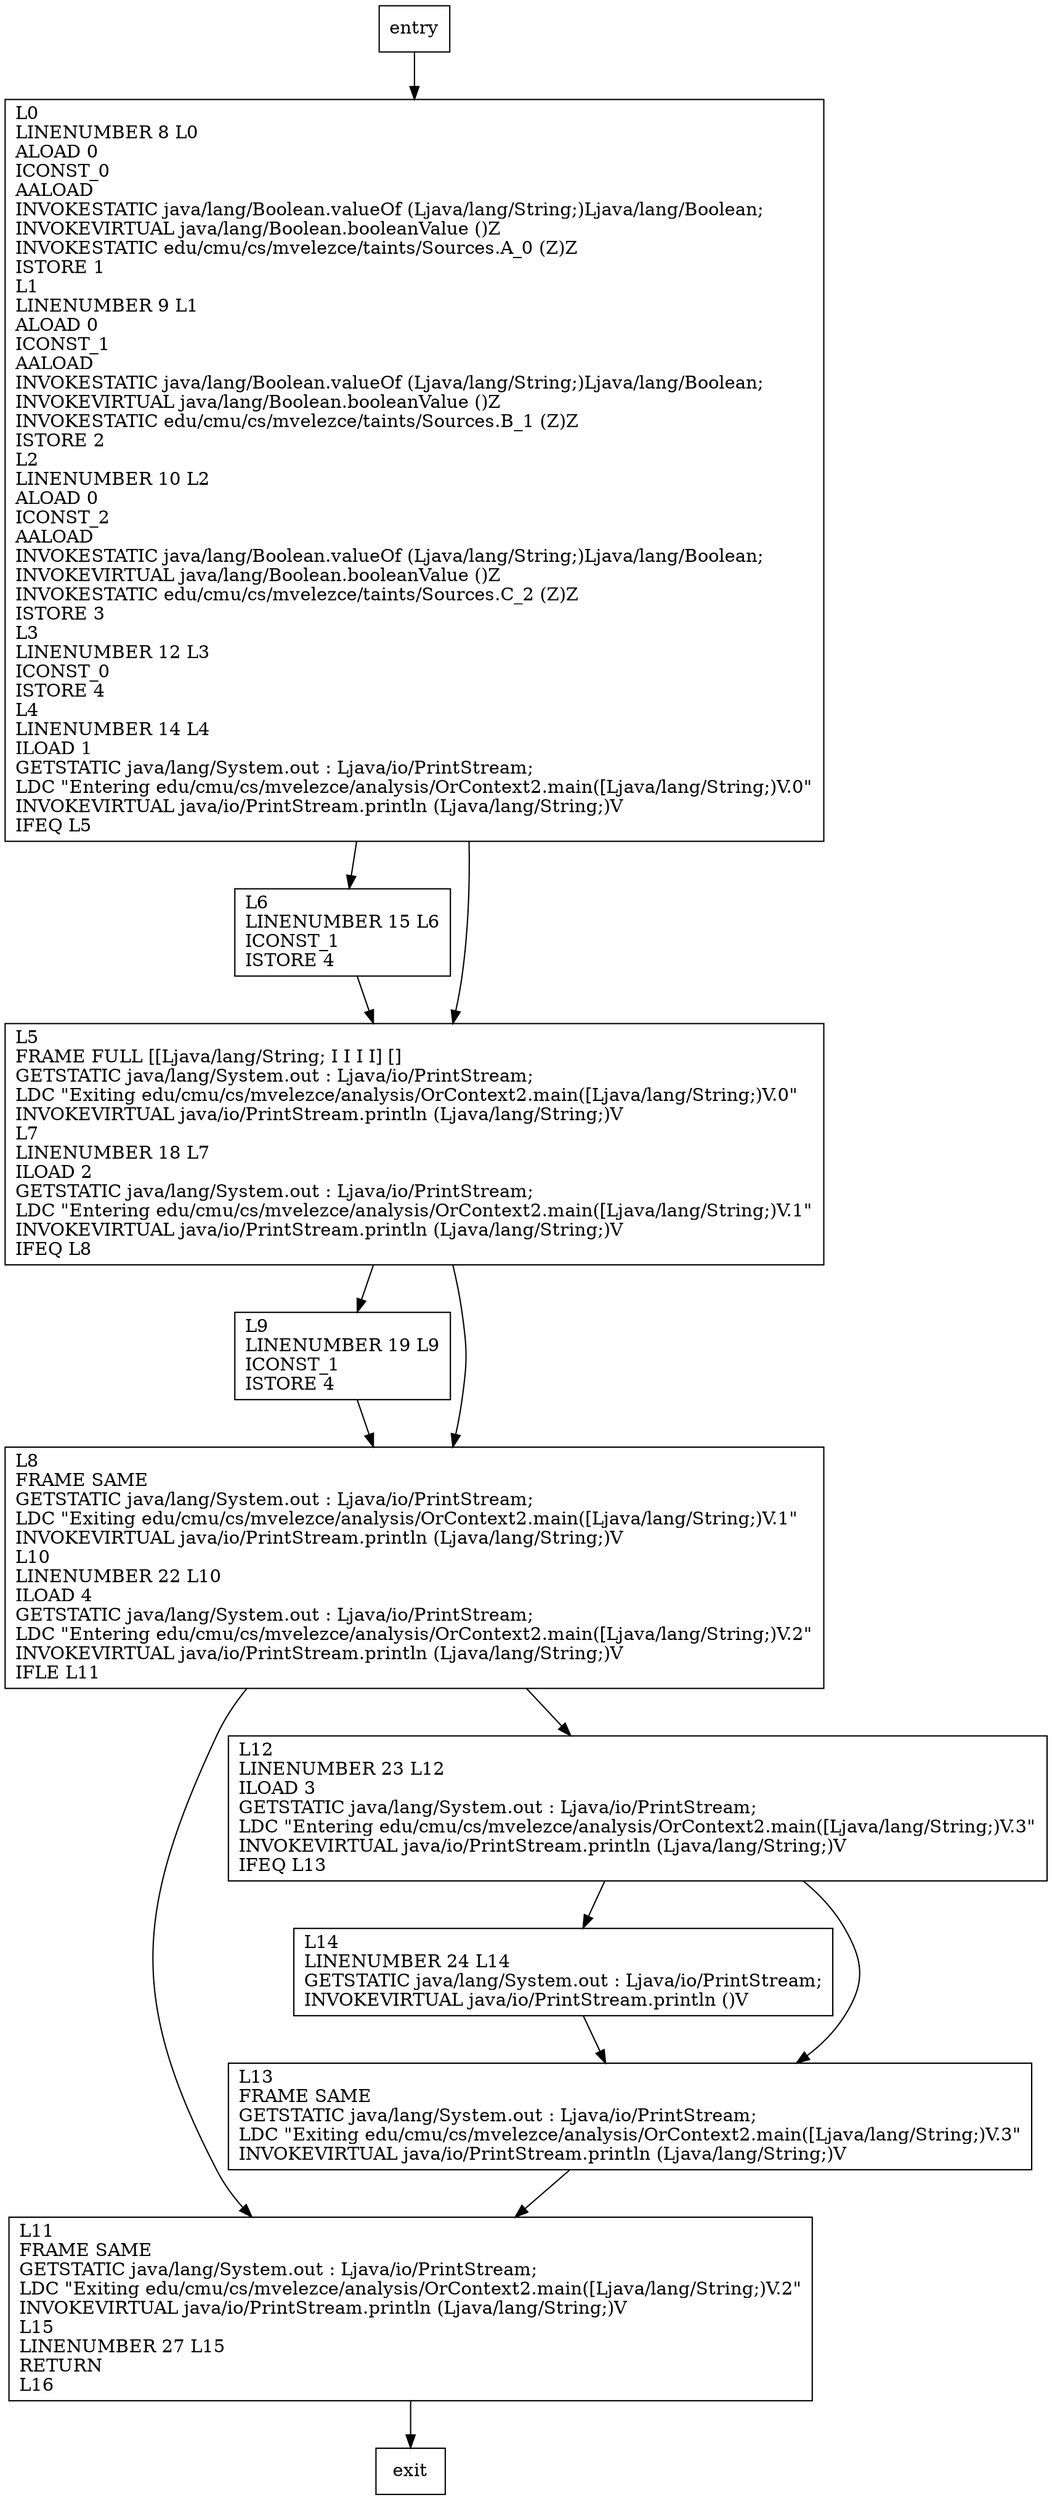 digraph main {
node [shape=record];
1721045976 [label="L6\lLINENUMBER 15 L6\lICONST_1\lISTORE 4\l"];
749443480 [label="L0\lLINENUMBER 8 L0\lALOAD 0\lICONST_0\lAALOAD\lINVOKESTATIC java/lang/Boolean.valueOf (Ljava/lang/String;)Ljava/lang/Boolean;\lINVOKEVIRTUAL java/lang/Boolean.booleanValue ()Z\lINVOKESTATIC edu/cmu/cs/mvelezce/taints/Sources.A_0 (Z)Z\lISTORE 1\lL1\lLINENUMBER 9 L1\lALOAD 0\lICONST_1\lAALOAD\lINVOKESTATIC java/lang/Boolean.valueOf (Ljava/lang/String;)Ljava/lang/Boolean;\lINVOKEVIRTUAL java/lang/Boolean.booleanValue ()Z\lINVOKESTATIC edu/cmu/cs/mvelezce/taints/Sources.B_1 (Z)Z\lISTORE 2\lL2\lLINENUMBER 10 L2\lALOAD 0\lICONST_2\lAALOAD\lINVOKESTATIC java/lang/Boolean.valueOf (Ljava/lang/String;)Ljava/lang/Boolean;\lINVOKEVIRTUAL java/lang/Boolean.booleanValue ()Z\lINVOKESTATIC edu/cmu/cs/mvelezce/taints/Sources.C_2 (Z)Z\lISTORE 3\lL3\lLINENUMBER 12 L3\lICONST_0\lISTORE 4\lL4\lLINENUMBER 14 L4\lILOAD 1\lGETSTATIC java/lang/System.out : Ljava/io/PrintStream;\lLDC \"Entering edu/cmu/cs/mvelezce/analysis/OrContext2.main([Ljava/lang/String;)V.0\"\lINVOKEVIRTUAL java/io/PrintStream.println (Ljava/lang/String;)V\lIFEQ L5\l"];
1250582716 [label="L9\lLINENUMBER 19 L9\lICONST_1\lISTORE 4\l"];
677217562 [label="L14\lLINENUMBER 24 L14\lGETSTATIC java/lang/System.out : Ljava/io/PrintStream;\lINVOKEVIRTUAL java/io/PrintStream.println ()V\l"];
827035437 [label="L13\lFRAME SAME\lGETSTATIC java/lang/System.out : Ljava/io/PrintStream;\lLDC \"Exiting edu/cmu/cs/mvelezce/analysis/OrContext2.main([Ljava/lang/String;)V.3\"\lINVOKEVIRTUAL java/io/PrintStream.println (Ljava/lang/String;)V\l"];
796553753 [label="L5\lFRAME FULL [[Ljava/lang/String; I I I I] []\lGETSTATIC java/lang/System.out : Ljava/io/PrintStream;\lLDC \"Exiting edu/cmu/cs/mvelezce/analysis/OrContext2.main([Ljava/lang/String;)V.0\"\lINVOKEVIRTUAL java/io/PrintStream.println (Ljava/lang/String;)V\lL7\lLINENUMBER 18 L7\lILOAD 2\lGETSTATIC java/lang/System.out : Ljava/io/PrintStream;\lLDC \"Entering edu/cmu/cs/mvelezce/analysis/OrContext2.main([Ljava/lang/String;)V.1\"\lINVOKEVIRTUAL java/io/PrintStream.println (Ljava/lang/String;)V\lIFEQ L8\l"];
975001918 [label="L8\lFRAME SAME\lGETSTATIC java/lang/System.out : Ljava/io/PrintStream;\lLDC \"Exiting edu/cmu/cs/mvelezce/analysis/OrContext2.main([Ljava/lang/String;)V.1\"\lINVOKEVIRTUAL java/io/PrintStream.println (Ljava/lang/String;)V\lL10\lLINENUMBER 22 L10\lILOAD 4\lGETSTATIC java/lang/System.out : Ljava/io/PrintStream;\lLDC \"Entering edu/cmu/cs/mvelezce/analysis/OrContext2.main([Ljava/lang/String;)V.2\"\lINVOKEVIRTUAL java/io/PrintStream.println (Ljava/lang/String;)V\lIFLE L11\l"];
2019157894 [label="L11\lFRAME SAME\lGETSTATIC java/lang/System.out : Ljava/io/PrintStream;\lLDC \"Exiting edu/cmu/cs/mvelezce/analysis/OrContext2.main([Ljava/lang/String;)V.2\"\lINVOKEVIRTUAL java/io/PrintStream.println (Ljava/lang/String;)V\lL15\lLINENUMBER 27 L15\lRETURN\lL16\l"];
907815246 [label="L12\lLINENUMBER 23 L12\lILOAD 3\lGETSTATIC java/lang/System.out : Ljava/io/PrintStream;\lLDC \"Entering edu/cmu/cs/mvelezce/analysis/OrContext2.main([Ljava/lang/String;)V.3\"\lINVOKEVIRTUAL java/io/PrintStream.println (Ljava/lang/String;)V\lIFEQ L13\l"];
entry;
exit;
1721045976 -> 796553753;
entry -> 749443480;
749443480 -> 1721045976;
749443480 -> 796553753;
1250582716 -> 975001918;
677217562 -> 827035437;
827035437 -> 2019157894;
796553753 -> 1250582716;
796553753 -> 975001918;
975001918 -> 2019157894;
975001918 -> 907815246;
2019157894 -> exit;
907815246 -> 677217562;
907815246 -> 827035437;
}
